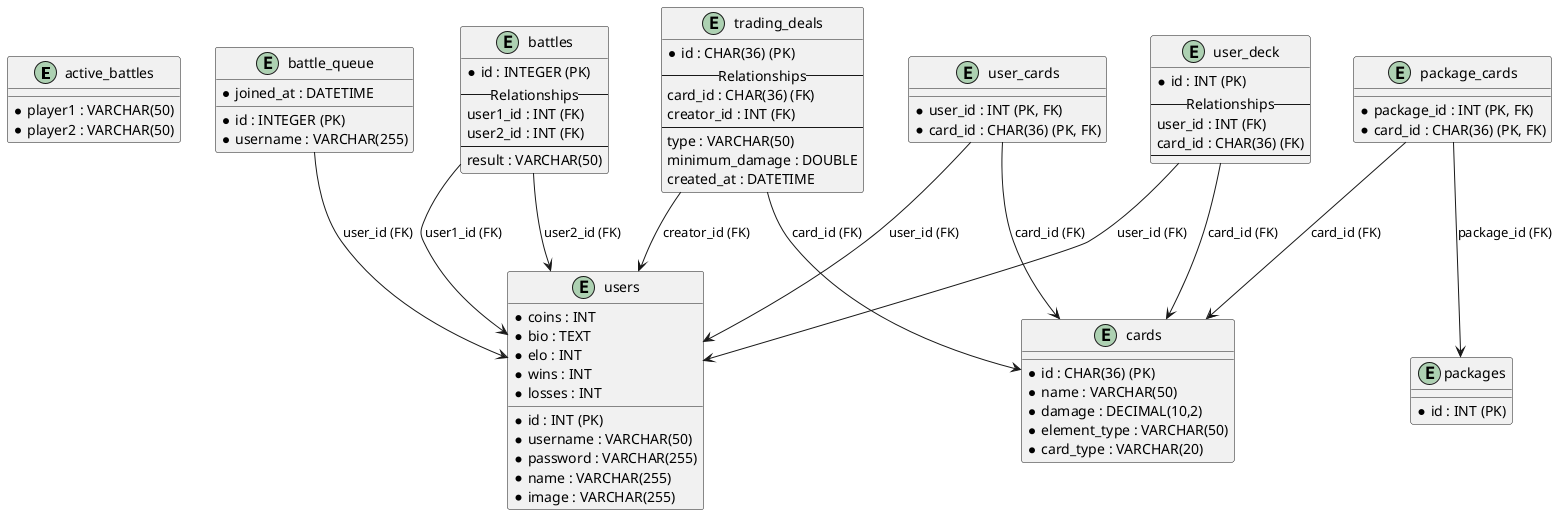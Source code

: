 @startuml

entity active_battles {
    * player1 : VARCHAR(50)
    * player2 : VARCHAR(50)
}

entity battle_queue {
    * id : INTEGER (PK)
    * username : VARCHAR(255)
    * joined_at : DATETIME
}

entity battles {
    * id : INTEGER (PK)
    -- Relationships --
    user1_id : INT (FK)
    user2_id : INT (FK)
    --
    result : VARCHAR(50)
}

entity cards {
    * id : CHAR(36) (PK)
    * name : VARCHAR(50)
    * damage : DECIMAL(10,2)
    * element_type : VARCHAR(50)
    * card_type : VARCHAR(20)
}

entity package_cards {
    * package_id : INT (PK, FK)
    * card_id : CHAR(36) (PK, FK)
}

entity packages {
    * id : INT (PK)
}

entity trading_deals {
    * id : CHAR(36) (PK)
    -- Relationships --
    card_id : CHAR(36) (FK)
    creator_id : INT (FK)
    --
    type : VARCHAR(50)
    minimum_damage : DOUBLE
    created_at : DATETIME
}

entity user_cards {
    * user_id : INT (PK, FK)
    * card_id : CHAR(36) (PK, FK)
}

entity user_deck {
    * id : INT (PK)
    -- Relationships --
    user_id : INT (FK)
    card_id : CHAR(36) (FK)
    --
}

entity users {
    * id : INT (PK)
    * username : VARCHAR(50)
    * password : VARCHAR(255)
    * coins : INT
    * name : VARCHAR(255)
    * bio : TEXT
    * image : VARCHAR(255)
    * elo : INT
    * wins : INT
    * losses : INT
}

' Relationships
battle_queue --> users : "user_id (FK)"
battles --> users : "user1_id (FK)"
battles --> users : "user2_id (FK)"
package_cards --> packages : "package_id (FK)"
package_cards --> cards : "card_id (FK)"
trading_deals --> cards : "card_id (FK)"
trading_deals --> users : "creator_id (FK)"
user_cards --> users : "user_id (FK)"
user_cards --> cards : "card_id (FK)"
user_deck --> users : "user_id (FK)"
user_deck --> cards : "card_id (FK)"

@enduml
